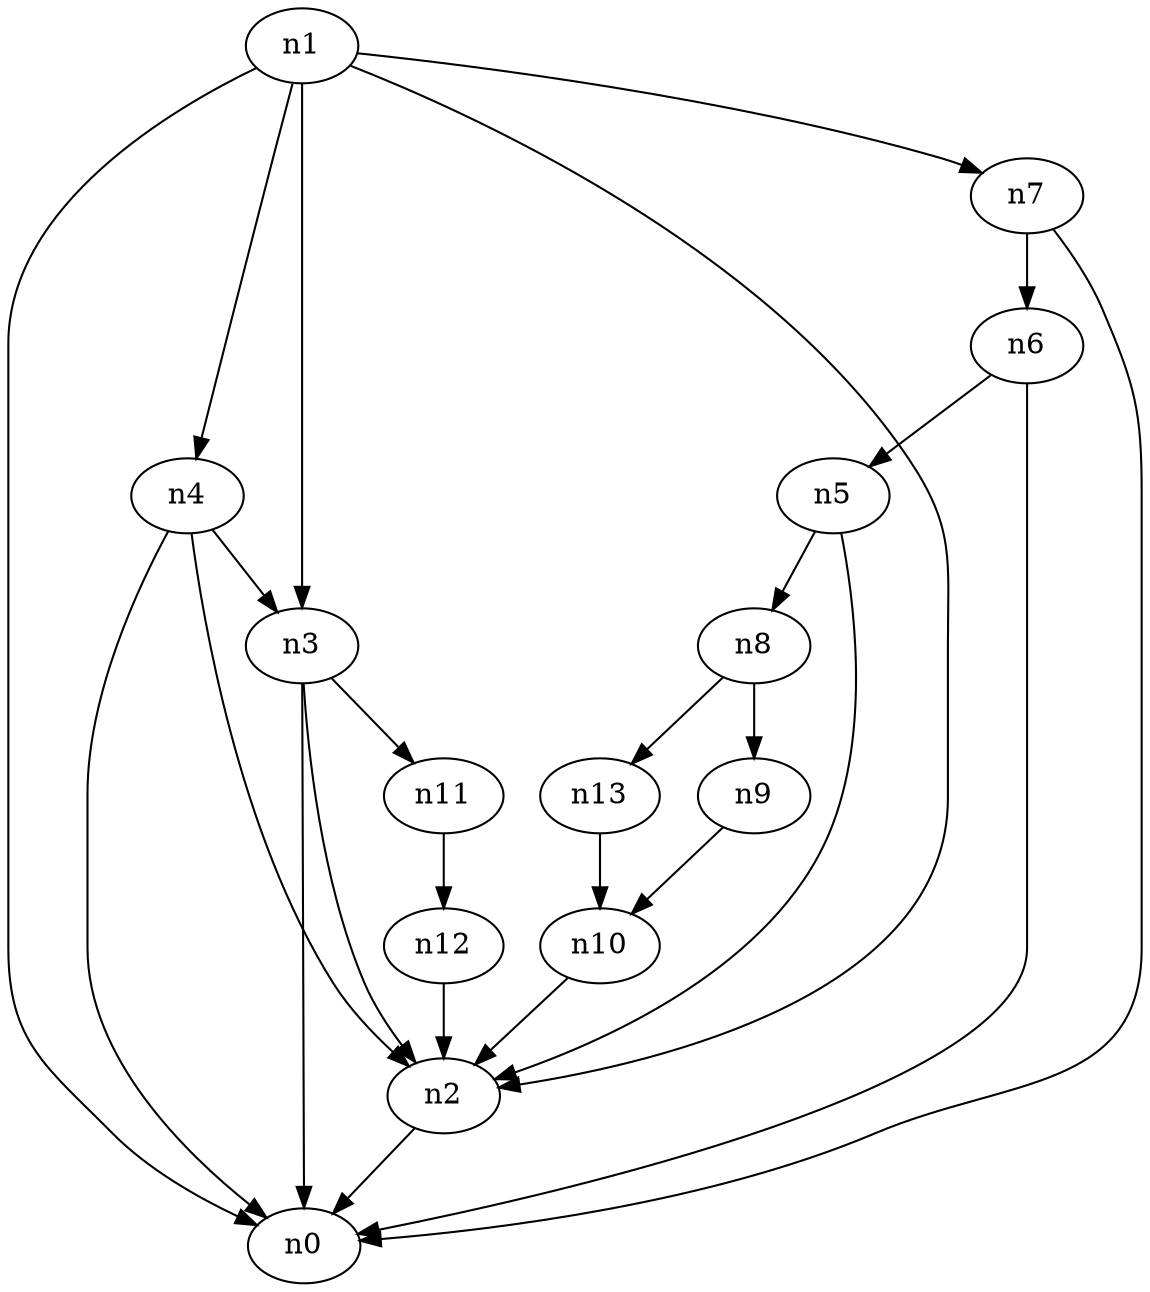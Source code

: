 digraph G {
	n1 -> n0	 [_graphml_id=e0];
	n1 -> n2	 [_graphml_id=e1];
	n1 -> n3	 [_graphml_id=e6];
	n1 -> n4	 [_graphml_id=e9];
	n1 -> n7	 [_graphml_id=e14];
	n2 -> n0	 [_graphml_id=e5];
	n3 -> n0	 [_graphml_id=e8];
	n3 -> n2	 [_graphml_id=e2];
	n3 -> n11	 [_graphml_id=e20];
	n4 -> n0	 [_graphml_id=e4];
	n4 -> n2	 [_graphml_id=e7];
	n4 -> n3	 [_graphml_id=e3];
	n5 -> n2	 [_graphml_id=e10];
	n5 -> n8	 [_graphml_id=e16];
	n6 -> n0	 [_graphml_id=e12];
	n6 -> n5	 [_graphml_id=e11];
	n7 -> n0	 [_graphml_id=e13];
	n7 -> n6	 [_graphml_id=e15];
	n8 -> n9	 [_graphml_id=e17];
	n8 -> n13	 [_graphml_id=e24];
	n9 -> n10	 [_graphml_id=e18];
	n10 -> n2	 [_graphml_id=e19];
	n11 -> n12	 [_graphml_id=e21];
	n12 -> n2	 [_graphml_id=e22];
	n13 -> n10	 [_graphml_id=e23];
}
